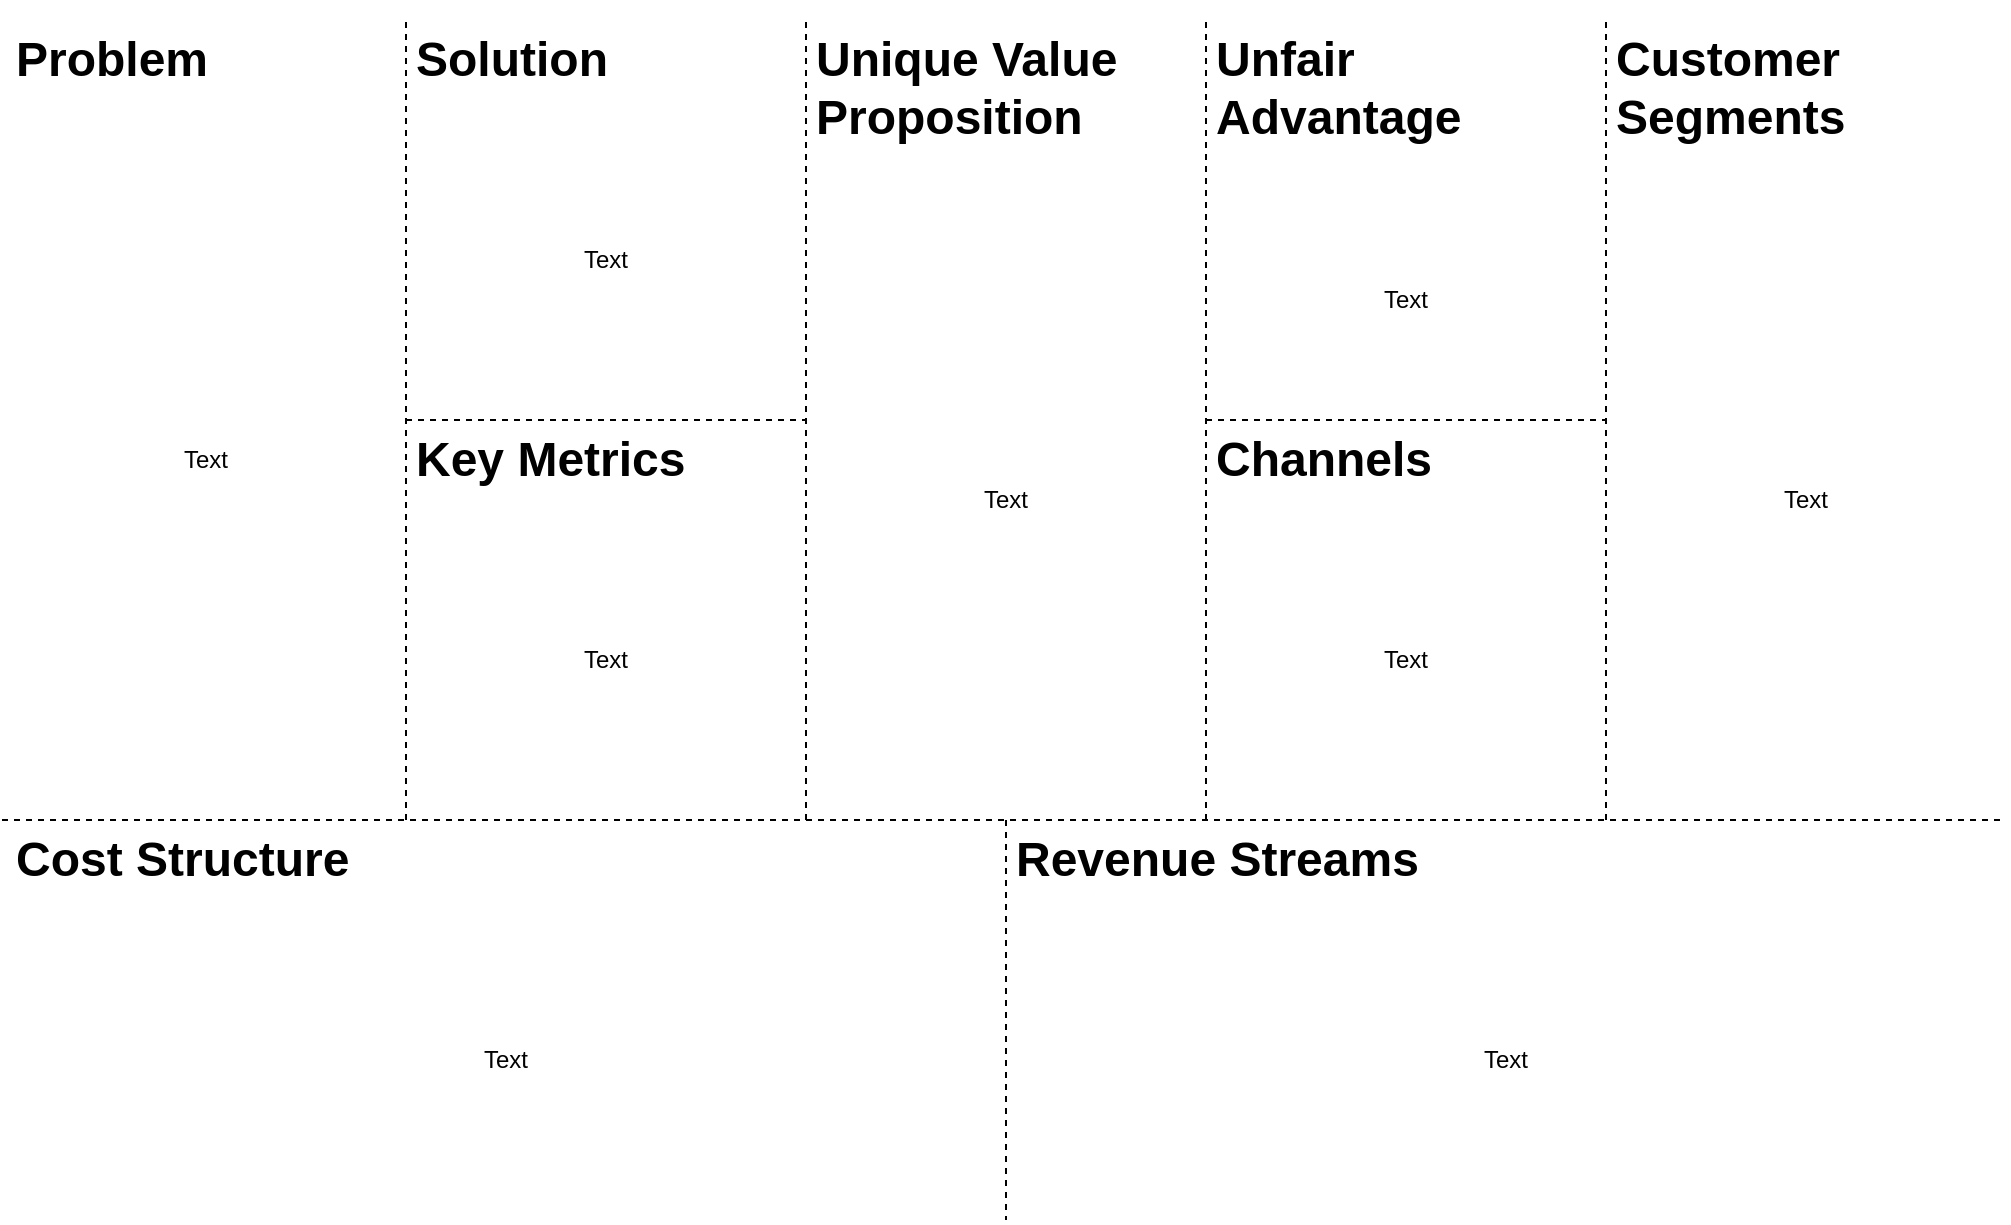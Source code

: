 <mxfile version="13.6.10" type="github"><diagram id="iaoooixoxxCEOx443CpO" name="Page-1"><mxGraphModel dx="2064" dy="1716" grid="1" gridSize="10" guides="1" tooltips="1" connect="1" arrows="1" fold="1" page="1" pageScale="1" pageWidth="1000" pageHeight="600" math="0" shadow="0"><root><mxCell id="0"/><mxCell id="1" parent="0"/><mxCell id="SP7x9r9ef0aJPyyGnClM-1" value="" style="endArrow=none;dashed=1;html=1;" parent="1" edge="1"><mxGeometry width="50" height="50" relative="1" as="geometry"><mxPoint x="-2" y="400" as="sourcePoint"/><mxPoint x="1000" y="400" as="targetPoint"/></mxGeometry></mxCell><mxCell id="SP7x9r9ef0aJPyyGnClM-2" value="" style="endArrow=none;dashed=1;html=1;" parent="1" edge="1"><mxGeometry width="50" height="50" relative="1" as="geometry"><mxPoint x="200" y="400" as="sourcePoint"/><mxPoint x="200" as="targetPoint"/></mxGeometry></mxCell><mxCell id="SP7x9r9ef0aJPyyGnClM-3" value="" style="endArrow=none;dashed=1;html=1;" parent="1" edge="1"><mxGeometry width="50" height="50" relative="1" as="geometry"><mxPoint x="400" y="400.0" as="sourcePoint"/><mxPoint x="400" as="targetPoint"/></mxGeometry></mxCell><mxCell id="SP7x9r9ef0aJPyyGnClM-4" value="" style="endArrow=none;dashed=1;html=1;" parent="1" edge="1"><mxGeometry width="50" height="50" relative="1" as="geometry"><mxPoint x="600" y="400.0" as="sourcePoint"/><mxPoint x="600" as="targetPoint"/></mxGeometry></mxCell><mxCell id="SP7x9r9ef0aJPyyGnClM-5" value="" style="endArrow=none;dashed=1;html=1;" parent="1" edge="1"><mxGeometry width="50" height="50" relative="1" as="geometry"><mxPoint x="800" y="400.0" as="sourcePoint"/><mxPoint x="800" as="targetPoint"/></mxGeometry></mxCell><mxCell id="SP7x9r9ef0aJPyyGnClM-6" value="" style="endArrow=none;dashed=1;html=1;" parent="1" edge="1"><mxGeometry width="50" height="50" relative="1" as="geometry"><mxPoint x="200" y="200" as="sourcePoint"/><mxPoint x="400" y="200" as="targetPoint"/></mxGeometry></mxCell><mxCell id="SP7x9r9ef0aJPyyGnClM-7" value="" style="endArrow=none;dashed=1;html=1;" parent="1" edge="1"><mxGeometry width="50" height="50" relative="1" as="geometry"><mxPoint x="600" y="200" as="sourcePoint"/><mxPoint x="800" y="200" as="targetPoint"/></mxGeometry></mxCell><mxCell id="D81WwKKhae5LkLpXEdqi-2" value="&lt;h1&gt;Problem&lt;/h1&gt;" style="text;html=1;strokeColor=none;fillColor=none;spacing=5;spacingTop=-20;whiteSpace=wrap;overflow=hidden;rounded=0;" vertex="1" parent="1"><mxGeometry width="200" height="40" as="geometry"/></mxCell><mxCell id="D81WwKKhae5LkLpXEdqi-3" value="&lt;h1&gt;Solution&lt;br&gt;&lt;/h1&gt;" style="text;html=1;strokeColor=none;fillColor=none;spacing=5;spacingTop=-20;whiteSpace=wrap;overflow=hidden;rounded=0;" vertex="1" parent="1"><mxGeometry x="200" width="200" height="40" as="geometry"/></mxCell><mxCell id="D81WwKKhae5LkLpXEdqi-4" value="&lt;h1&gt;Unique Value Proposition&lt;br&gt;&lt;/h1&gt;" style="text;html=1;strokeColor=none;fillColor=none;spacing=5;spacingTop=-20;whiteSpace=wrap;overflow=hidden;rounded=0;" vertex="1" parent="1"><mxGeometry x="400" width="200" height="70" as="geometry"/></mxCell><mxCell id="D81WwKKhae5LkLpXEdqi-5" value="&lt;h1&gt;Unfair Advantage&lt;br&gt;&lt;/h1&gt;" style="text;html=1;strokeColor=none;fillColor=none;spacing=5;spacingTop=-20;whiteSpace=wrap;overflow=hidden;rounded=0;" vertex="1" parent="1"><mxGeometry x="600" width="200" height="70" as="geometry"/></mxCell><mxCell id="D81WwKKhae5LkLpXEdqi-6" value="&lt;h1&gt;Key Metrics&lt;br&gt;&lt;/h1&gt;" style="text;html=1;strokeColor=none;fillColor=none;spacing=5;spacingTop=-20;whiteSpace=wrap;overflow=hidden;rounded=0;" vertex="1" parent="1"><mxGeometry x="200" y="200" width="200" height="40" as="geometry"/></mxCell><mxCell id="D81WwKKhae5LkLpXEdqi-7" value="&lt;h1&gt;Channels&lt;br&gt;&lt;/h1&gt;" style="text;html=1;strokeColor=none;fillColor=none;spacing=5;spacingTop=-20;whiteSpace=wrap;overflow=hidden;rounded=0;" vertex="1" parent="1"><mxGeometry x="600" y="200" width="200" height="40" as="geometry"/></mxCell><mxCell id="D81WwKKhae5LkLpXEdqi-8" value="&lt;h1&gt;Customer Segments&lt;br&gt;&lt;/h1&gt;" style="text;html=1;strokeColor=none;fillColor=none;spacing=5;spacingTop=-20;whiteSpace=wrap;overflow=hidden;rounded=0;" vertex="1" parent="1"><mxGeometry x="800" width="200" height="70" as="geometry"/></mxCell><mxCell id="D81WwKKhae5LkLpXEdqi-9" value="" style="endArrow=none;dashed=1;html=1;" edge="1" parent="1"><mxGeometry width="50" height="50" relative="1" as="geometry"><mxPoint x="500" y="400" as="sourcePoint"/><mxPoint x="500" y="600" as="targetPoint"/></mxGeometry></mxCell><mxCell id="D81WwKKhae5LkLpXEdqi-10" value="&lt;h1&gt;Cost Structure&lt;br&gt;&lt;/h1&gt;" style="text;html=1;strokeColor=none;fillColor=none;spacing=5;spacingTop=-20;whiteSpace=wrap;overflow=hidden;rounded=0;" vertex="1" parent="1"><mxGeometry y="400" width="200" height="40" as="geometry"/></mxCell><mxCell id="D81WwKKhae5LkLpXEdqi-11" value="&lt;h1&gt;Revenue Streams&lt;br&gt;&lt;/h1&gt;" style="text;html=1;strokeColor=none;fillColor=none;spacing=5;spacingTop=-20;whiteSpace=wrap;overflow=hidden;rounded=0;" vertex="1" parent="1"><mxGeometry x="500" y="400" width="260" height="40" as="geometry"/></mxCell><mxCell id="D81WwKKhae5LkLpXEdqi-14" value="Text" style="text;html=1;strokeColor=none;fillColor=none;align=center;verticalAlign=middle;whiteSpace=wrap;rounded=0;" vertex="1" parent="1"><mxGeometry y="40" width="200" height="360" as="geometry"/></mxCell><mxCell id="D81WwKKhae5LkLpXEdqi-16" value="Text" style="text;html=1;strokeColor=none;fillColor=none;align=center;verticalAlign=middle;whiteSpace=wrap;rounded=0;" vertex="1" parent="1"><mxGeometry x="800" y="80" width="200" height="320" as="geometry"/></mxCell><mxCell id="D81WwKKhae5LkLpXEdqi-17" value="Text" style="text;html=1;strokeColor=none;fillColor=none;align=center;verticalAlign=middle;whiteSpace=wrap;rounded=0;" vertex="1" parent="1"><mxGeometry x="400" y="80" width="200" height="320" as="geometry"/></mxCell><mxCell id="D81WwKKhae5LkLpXEdqi-18" value="Text" style="text;html=1;strokeColor=none;fillColor=none;align=center;verticalAlign=middle;whiteSpace=wrap;rounded=0;" vertex="1" parent="1"><mxGeometry x="200" y="240" width="200" height="160" as="geometry"/></mxCell><mxCell id="D81WwKKhae5LkLpXEdqi-19" value="Text" style="text;html=1;strokeColor=none;fillColor=none;align=center;verticalAlign=middle;whiteSpace=wrap;rounded=0;" vertex="1" parent="1"><mxGeometry x="200" y="40" width="200" height="160" as="geometry"/></mxCell><mxCell id="D81WwKKhae5LkLpXEdqi-20" value="Text" style="text;html=1;strokeColor=none;fillColor=none;align=center;verticalAlign=middle;whiteSpace=wrap;rounded=0;" vertex="1" parent="1"><mxGeometry x="600" y="240" width="200" height="160" as="geometry"/></mxCell><mxCell id="D81WwKKhae5LkLpXEdqi-21" value="Text" style="text;html=1;strokeColor=none;fillColor=none;align=center;verticalAlign=middle;whiteSpace=wrap;rounded=0;" vertex="1" parent="1"><mxGeometry x="600" y="80" width="200" height="120" as="geometry"/></mxCell><mxCell id="D81WwKKhae5LkLpXEdqi-22" value="Text" style="text;html=1;strokeColor=none;fillColor=none;align=center;verticalAlign=middle;whiteSpace=wrap;rounded=0;" vertex="1" parent="1"><mxGeometry y="440" width="500" height="160" as="geometry"/></mxCell><mxCell id="D81WwKKhae5LkLpXEdqi-23" value="Text" style="text;html=1;strokeColor=none;fillColor=none;align=center;verticalAlign=middle;whiteSpace=wrap;rounded=0;" vertex="1" parent="1"><mxGeometry x="500" y="440" width="500" height="160" as="geometry"/></mxCell></root></mxGraphModel></diagram></mxfile>